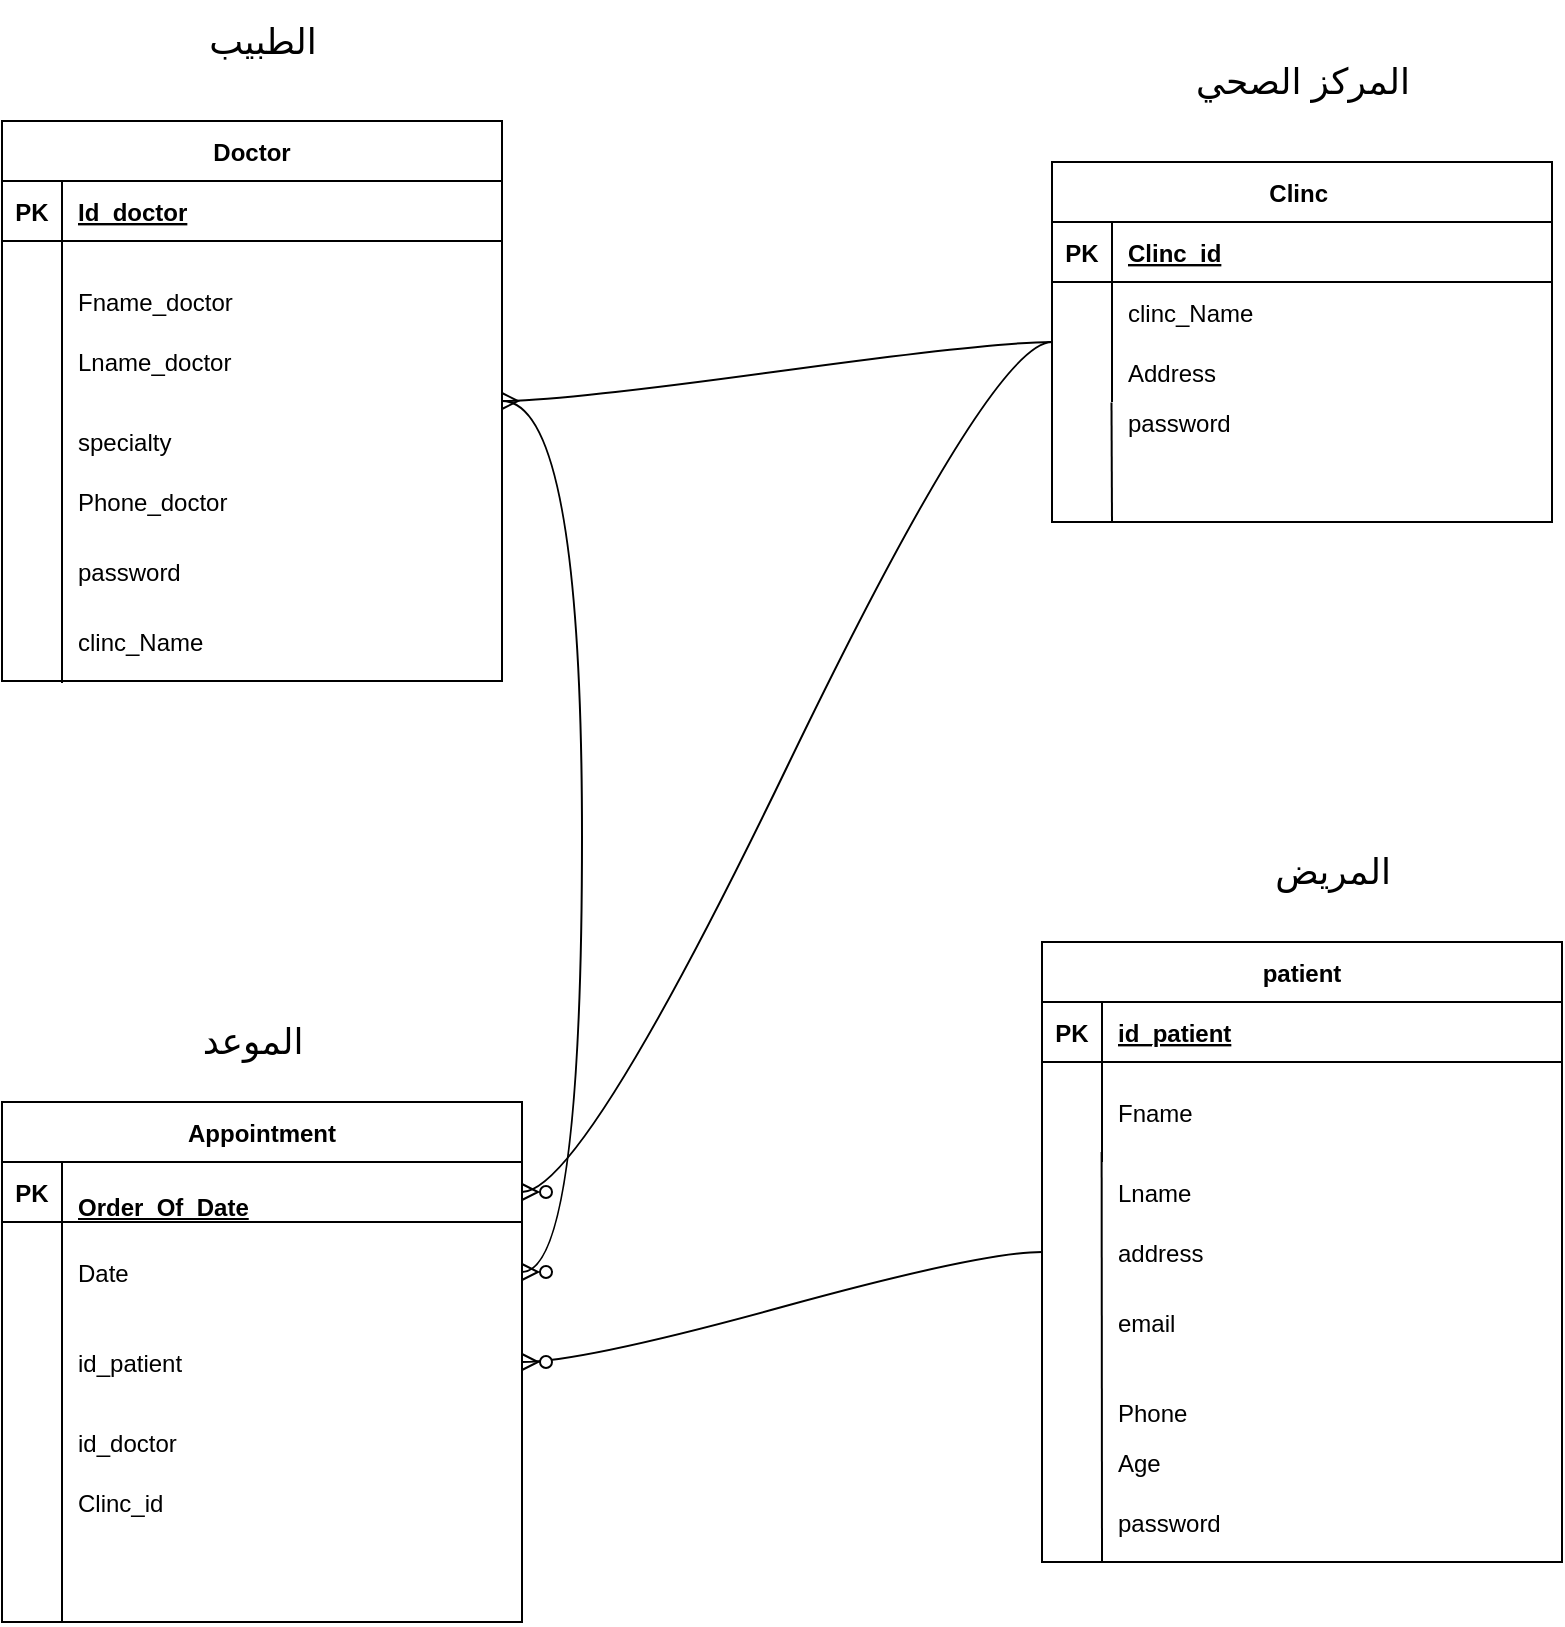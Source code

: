 <mxfile version="20.8.20" type="device"><diagram id="R2lEEEUBdFMjLlhIrx00" name="Page-1"><mxGraphModel dx="2694" dy="1047" grid="1" gridSize="10" guides="1" tooltips="1" connect="1" arrows="1" fold="1" page="1" pageScale="1" pageWidth="850" pageHeight="1100" math="0" shadow="0" extFonts="Permanent Marker^https://fonts.googleapis.com/css?family=Permanent+Marker"><root><mxCell id="0"/><mxCell id="1" parent="0"/><mxCell id="C-vyLk0tnHw3VtMMgP7b-2" value="Clinc " style="shape=table;startSize=30;container=1;collapsible=1;childLayout=tableLayout;fixedRows=1;rowLines=0;fontStyle=1;align=center;resizeLast=1;" parent="1" vertex="1"><mxGeometry x="535" y="130" width="250" height="180" as="geometry"/></mxCell><mxCell id="C-vyLk0tnHw3VtMMgP7b-3" value="" style="shape=partialRectangle;collapsible=0;dropTarget=0;pointerEvents=0;fillColor=none;points=[[0,0.5],[1,0.5]];portConstraint=eastwest;top=0;left=0;right=0;bottom=1;" parent="C-vyLk0tnHw3VtMMgP7b-2" vertex="1"><mxGeometry y="30" width="250" height="30" as="geometry"/></mxCell><mxCell id="C-vyLk0tnHw3VtMMgP7b-4" value="PK" style="shape=partialRectangle;overflow=hidden;connectable=0;fillColor=none;top=0;left=0;bottom=0;right=0;fontStyle=1;" parent="C-vyLk0tnHw3VtMMgP7b-3" vertex="1"><mxGeometry width="30" height="30" as="geometry"><mxRectangle width="30" height="30" as="alternateBounds"/></mxGeometry></mxCell><mxCell id="C-vyLk0tnHw3VtMMgP7b-5" value="Clinc_id" style="shape=partialRectangle;overflow=hidden;connectable=0;fillColor=none;top=0;left=0;bottom=0;right=0;align=left;spacingLeft=6;fontStyle=5;" parent="C-vyLk0tnHw3VtMMgP7b-3" vertex="1"><mxGeometry x="30" width="220" height="30" as="geometry"><mxRectangle width="220" height="30" as="alternateBounds"/></mxGeometry></mxCell><mxCell id="C-vyLk0tnHw3VtMMgP7b-6" value="" style="shape=partialRectangle;collapsible=0;dropTarget=0;pointerEvents=0;fillColor=none;points=[[0,0.5],[1,0.5]];portConstraint=eastwest;top=0;left=0;right=0;bottom=0;" parent="C-vyLk0tnHw3VtMMgP7b-2" vertex="1"><mxGeometry y="60" width="250" height="30" as="geometry"/></mxCell><mxCell id="C-vyLk0tnHw3VtMMgP7b-7" value="" style="shape=partialRectangle;overflow=hidden;connectable=0;fillColor=none;top=0;left=0;bottom=0;right=0;" parent="C-vyLk0tnHw3VtMMgP7b-6" vertex="1"><mxGeometry width="30" height="30" as="geometry"><mxRectangle width="30" height="30" as="alternateBounds"/></mxGeometry></mxCell><mxCell id="C-vyLk0tnHw3VtMMgP7b-8" value="clinc_Name" style="shape=partialRectangle;overflow=hidden;connectable=0;fillColor=none;top=0;left=0;bottom=0;right=0;align=left;spacingLeft=6;" parent="C-vyLk0tnHw3VtMMgP7b-6" vertex="1"><mxGeometry x="30" width="220" height="30" as="geometry"><mxRectangle width="220" height="30" as="alternateBounds"/></mxGeometry></mxCell><mxCell id="C-vyLk0tnHw3VtMMgP7b-9" value="" style="shape=partialRectangle;collapsible=0;dropTarget=0;pointerEvents=0;fillColor=none;points=[[0,0.5],[1,0.5]];portConstraint=eastwest;top=0;left=0;right=0;bottom=0;" parent="C-vyLk0tnHw3VtMMgP7b-2" vertex="1"><mxGeometry y="90" width="250" height="30" as="geometry"/></mxCell><mxCell id="C-vyLk0tnHw3VtMMgP7b-10" value="" style="shape=partialRectangle;overflow=hidden;connectable=0;fillColor=none;top=0;left=0;bottom=0;right=0;" parent="C-vyLk0tnHw3VtMMgP7b-9" vertex="1"><mxGeometry width="30" height="30" as="geometry"><mxRectangle width="30" height="30" as="alternateBounds"/></mxGeometry></mxCell><mxCell id="C-vyLk0tnHw3VtMMgP7b-11" value="Address" style="shape=partialRectangle;overflow=hidden;connectable=0;fillColor=none;top=0;left=0;bottom=0;right=0;align=left;spacingLeft=6;" parent="C-vyLk0tnHw3VtMMgP7b-9" vertex="1"><mxGeometry x="30" width="220" height="30" as="geometry"><mxRectangle width="220" height="30" as="alternateBounds"/></mxGeometry></mxCell><mxCell id="C-vyLk0tnHw3VtMMgP7b-23" value="Doctor" style="shape=table;startSize=30;container=1;collapsible=1;childLayout=tableLayout;fixedRows=1;rowLines=0;fontStyle=1;align=center;resizeLast=1;" parent="1" vertex="1"><mxGeometry x="10" y="109.5" width="250" height="280" as="geometry"/></mxCell><mxCell id="C-vyLk0tnHw3VtMMgP7b-24" value="" style="shape=partialRectangle;collapsible=0;dropTarget=0;pointerEvents=0;fillColor=none;points=[[0,0.5],[1,0.5]];portConstraint=eastwest;top=0;left=0;right=0;bottom=1;" parent="C-vyLk0tnHw3VtMMgP7b-23" vertex="1"><mxGeometry y="30" width="250" height="30" as="geometry"/></mxCell><mxCell id="C-vyLk0tnHw3VtMMgP7b-25" value="PK" style="shape=partialRectangle;overflow=hidden;connectable=0;fillColor=none;top=0;left=0;bottom=0;right=0;fontStyle=1;" parent="C-vyLk0tnHw3VtMMgP7b-24" vertex="1"><mxGeometry width="30" height="30" as="geometry"><mxRectangle width="30" height="30" as="alternateBounds"/></mxGeometry></mxCell><mxCell id="C-vyLk0tnHw3VtMMgP7b-26" value="Id_doctor" style="shape=partialRectangle;overflow=hidden;connectable=0;fillColor=none;top=0;left=0;bottom=0;right=0;align=left;spacingLeft=6;fontStyle=5;" parent="C-vyLk0tnHw3VtMMgP7b-24" vertex="1"><mxGeometry x="30" width="220" height="30" as="geometry"><mxRectangle width="220" height="30" as="alternateBounds"/></mxGeometry></mxCell><mxCell id="C-vyLk0tnHw3VtMMgP7b-27" value="" style="shape=partialRectangle;collapsible=0;dropTarget=0;pointerEvents=0;fillColor=none;points=[[0,0.5],[1,0.5]];portConstraint=eastwest;top=0;left=0;right=0;bottom=0;" parent="C-vyLk0tnHw3VtMMgP7b-23" vertex="1"><mxGeometry y="60" width="250" height="60" as="geometry"/></mxCell><mxCell id="C-vyLk0tnHw3VtMMgP7b-28" value="" style="shape=partialRectangle;overflow=hidden;connectable=0;fillColor=none;top=0;left=0;bottom=0;right=0;" parent="C-vyLk0tnHw3VtMMgP7b-27" vertex="1"><mxGeometry width="30" height="60" as="geometry"><mxRectangle width="30" height="60" as="alternateBounds"/></mxGeometry></mxCell><mxCell id="C-vyLk0tnHw3VtMMgP7b-29" value="Fname_doctor" style="shape=partialRectangle;overflow=hidden;connectable=0;fillColor=none;top=0;left=0;bottom=0;right=0;align=left;spacingLeft=6;" parent="C-vyLk0tnHw3VtMMgP7b-27" vertex="1"><mxGeometry x="30" width="220" height="60" as="geometry"><mxRectangle width="220" height="60" as="alternateBounds"/></mxGeometry></mxCell><mxCell id="Jnh6weW6wgBqEKTcLZdu-4" value="password" style="shape=partialRectangle;overflow=hidden;connectable=0;fillColor=none;top=0;left=0;bottom=0;right=0;align=left;spacingLeft=6;" parent="1" vertex="1"><mxGeometry x="565" y="245" width="210" height="30" as="geometry"><mxRectangle width="210" height="30" as="alternateBounds"/></mxGeometry></mxCell><mxCell id="Jnh6weW6wgBqEKTcLZdu-5" value="specialty" style="shape=partialRectangle;overflow=hidden;connectable=0;fillColor=none;top=0;left=0;bottom=0;right=0;align=left;spacingLeft=6;" parent="1" vertex="1"><mxGeometry x="40" y="249.5" width="220" height="40" as="geometry"><mxRectangle width="220" height="20" as="alternateBounds"/></mxGeometry></mxCell><mxCell id="Jnh6weW6wgBqEKTcLZdu-6" value="Phone_doctor" style="shape=partialRectangle;overflow=hidden;connectable=0;fillColor=none;top=0;left=0;bottom=0;right=0;align=left;spacingLeft=6;" parent="1" vertex="1"><mxGeometry x="40" y="279.5" width="220" height="40" as="geometry"><mxRectangle width="220" height="20" as="alternateBounds"/></mxGeometry></mxCell><mxCell id="Jnh6weW6wgBqEKTcLZdu-7" value="password" style="shape=partialRectangle;overflow=hidden;connectable=0;fillColor=none;top=0;left=0;bottom=0;right=0;align=left;spacingLeft=6;" parent="1" vertex="1"><mxGeometry x="40" y="314.5" width="220" height="40" as="geometry"><mxRectangle width="220" height="20" as="alternateBounds"/></mxGeometry></mxCell><mxCell id="Jnh6weW6wgBqEKTcLZdu-8" value="Appointment" style="shape=table;startSize=30;container=1;collapsible=1;childLayout=tableLayout;fixedRows=1;rowLines=0;fontStyle=1;align=center;resizeLast=1;" parent="1" vertex="1"><mxGeometry x="10" y="600" width="260" height="260" as="geometry"/></mxCell><mxCell id="Jnh6weW6wgBqEKTcLZdu-9" value="" style="shape=partialRectangle;collapsible=0;dropTarget=0;pointerEvents=0;fillColor=none;points=[[0,0.5],[1,0.5]];portConstraint=eastwest;top=0;left=0;right=0;bottom=1;" parent="Jnh6weW6wgBqEKTcLZdu-8" vertex="1"><mxGeometry y="30" width="260" height="30" as="geometry"/></mxCell><mxCell id="Jnh6weW6wgBqEKTcLZdu-10" value="PK" style="shape=partialRectangle;overflow=hidden;connectable=0;fillColor=none;top=0;left=0;bottom=0;right=0;fontStyle=1;" parent="Jnh6weW6wgBqEKTcLZdu-9" vertex="1"><mxGeometry width="30" height="30" as="geometry"><mxRectangle width="30" height="30" as="alternateBounds"/></mxGeometry></mxCell><mxCell id="Jnh6weW6wgBqEKTcLZdu-11" value="&#10;Order_Of_Date&#10;&#10;" style="shape=partialRectangle;overflow=hidden;connectable=0;fillColor=none;top=0;left=0;bottom=0;right=0;align=left;spacingLeft=6;fontStyle=5;" parent="Jnh6weW6wgBqEKTcLZdu-9" vertex="1"><mxGeometry x="30" width="230" height="30" as="geometry"><mxRectangle width="230" height="30" as="alternateBounds"/></mxGeometry></mxCell><mxCell id="Jnh6weW6wgBqEKTcLZdu-12" value="" style="shape=partialRectangle;collapsible=0;dropTarget=0;pointerEvents=0;fillColor=none;points=[[0,0.5],[1,0.5]];portConstraint=eastwest;top=0;left=0;right=0;bottom=0;" parent="Jnh6weW6wgBqEKTcLZdu-8" vertex="1"><mxGeometry y="60" width="260" height="50" as="geometry"/></mxCell><mxCell id="Jnh6weW6wgBqEKTcLZdu-13" value="" style="shape=partialRectangle;overflow=hidden;connectable=0;fillColor=none;top=0;left=0;bottom=0;right=0;" parent="Jnh6weW6wgBqEKTcLZdu-12" vertex="1"><mxGeometry width="30" height="50" as="geometry"><mxRectangle width="30" height="50" as="alternateBounds"/></mxGeometry></mxCell><mxCell id="Jnh6weW6wgBqEKTcLZdu-14" value="Date" style="shape=partialRectangle;overflow=hidden;connectable=0;fillColor=none;top=0;left=0;bottom=0;right=0;align=left;spacingLeft=6;" parent="Jnh6weW6wgBqEKTcLZdu-12" vertex="1"><mxGeometry x="30" width="230" height="50" as="geometry"><mxRectangle width="230" height="50" as="alternateBounds"/></mxGeometry></mxCell><mxCell id="Jnh6weW6wgBqEKTcLZdu-16" value="id_patient" style="shape=partialRectangle;overflow=hidden;connectable=0;fillColor=none;top=0;left=0;bottom=0;right=0;align=left;spacingLeft=6;" parent="1" vertex="1"><mxGeometry x="40" y="710" width="220" height="40" as="geometry"><mxRectangle width="220" height="20" as="alternateBounds"/></mxGeometry></mxCell><mxCell id="Jnh6weW6wgBqEKTcLZdu-18" value="id_doctor" style="shape=partialRectangle;overflow=hidden;connectable=0;fillColor=none;top=0;left=0;bottom=0;right=0;align=left;spacingLeft=6;" parent="1" vertex="1"><mxGeometry x="40" y="750" width="220" height="40" as="geometry"><mxRectangle width="220" height="20" as="alternateBounds"/></mxGeometry></mxCell><mxCell id="Jnh6weW6wgBqEKTcLZdu-19" value="patient" style="shape=table;startSize=30;container=1;collapsible=1;childLayout=tableLayout;fixedRows=1;rowLines=0;fontStyle=1;align=center;resizeLast=1;" parent="1" vertex="1"><mxGeometry x="530" y="520" width="260" height="310" as="geometry"/></mxCell><mxCell id="Jnh6weW6wgBqEKTcLZdu-20" value="" style="shape=partialRectangle;collapsible=0;dropTarget=0;pointerEvents=0;fillColor=none;points=[[0,0.5],[1,0.5]];portConstraint=eastwest;top=0;left=0;right=0;bottom=1;" parent="Jnh6weW6wgBqEKTcLZdu-19" vertex="1"><mxGeometry y="30" width="260" height="30" as="geometry"/></mxCell><mxCell id="Jnh6weW6wgBqEKTcLZdu-21" value="PK" style="shape=partialRectangle;overflow=hidden;connectable=0;fillColor=none;top=0;left=0;bottom=0;right=0;fontStyle=1;" parent="Jnh6weW6wgBqEKTcLZdu-20" vertex="1"><mxGeometry width="30" height="30" as="geometry"><mxRectangle width="30" height="30" as="alternateBounds"/></mxGeometry></mxCell><mxCell id="Jnh6weW6wgBqEKTcLZdu-22" value="id_patient" style="shape=partialRectangle;overflow=hidden;connectable=0;fillColor=none;top=0;left=0;bottom=0;right=0;align=left;spacingLeft=6;fontStyle=5;" parent="Jnh6weW6wgBqEKTcLZdu-20" vertex="1"><mxGeometry x="30" width="230" height="30" as="geometry"><mxRectangle width="230" height="30" as="alternateBounds"/></mxGeometry></mxCell><mxCell id="Jnh6weW6wgBqEKTcLZdu-23" value="" style="shape=partialRectangle;collapsible=0;dropTarget=0;pointerEvents=0;fillColor=none;points=[[0,0.5],[1,0.5]];portConstraint=eastwest;top=0;left=0;right=0;bottom=0;" parent="Jnh6weW6wgBqEKTcLZdu-19" vertex="1"><mxGeometry y="60" width="260" height="50" as="geometry"/></mxCell><mxCell id="Jnh6weW6wgBqEKTcLZdu-24" value="" style="shape=partialRectangle;overflow=hidden;connectable=0;fillColor=none;top=0;left=0;bottom=0;right=0;" parent="Jnh6weW6wgBqEKTcLZdu-23" vertex="1"><mxGeometry width="30" height="50" as="geometry"><mxRectangle width="30" height="50" as="alternateBounds"/></mxGeometry></mxCell><mxCell id="Jnh6weW6wgBqEKTcLZdu-25" value="Fname" style="shape=partialRectangle;overflow=hidden;connectable=0;fillColor=none;top=0;left=0;bottom=0;right=0;align=left;spacingLeft=6;" parent="Jnh6weW6wgBqEKTcLZdu-23" vertex="1"><mxGeometry x="30" width="230" height="50" as="geometry"><mxRectangle width="230" height="50" as="alternateBounds"/></mxGeometry></mxCell><mxCell id="Jnh6weW6wgBqEKTcLZdu-26" value="Lname" style="shape=partialRectangle;overflow=hidden;connectable=0;fillColor=none;top=0;left=0;bottom=0;right=0;align=left;spacingLeft=6;" parent="1" vertex="1"><mxGeometry x="560" y="625" width="220" height="40" as="geometry"><mxRectangle width="220" height="20" as="alternateBounds"/></mxGeometry></mxCell><mxCell id="Jnh6weW6wgBqEKTcLZdu-27" value="address" style="shape=partialRectangle;overflow=hidden;connectable=0;fillColor=none;top=0;left=0;bottom=0;right=0;align=left;spacingLeft=6;" parent="1" vertex="1"><mxGeometry x="560" y="655" width="220" height="40" as="geometry"><mxRectangle width="220" height="20" as="alternateBounds"/></mxGeometry></mxCell><mxCell id="Jnh6weW6wgBqEKTcLZdu-28" value="email" style="shape=partialRectangle;overflow=hidden;connectable=0;fillColor=none;top=0;left=0;bottom=0;right=0;align=left;spacingLeft=6;" parent="1" vertex="1"><mxGeometry x="560" y="690" width="220" height="40" as="geometry"><mxRectangle width="220" height="20" as="alternateBounds"/></mxGeometry></mxCell><mxCell id="Jnh6weW6wgBqEKTcLZdu-29" value="Phone" style="shape=partialRectangle;overflow=hidden;connectable=0;fillColor=none;top=0;left=0;bottom=0;right=0;align=left;spacingLeft=6;" parent="1" vertex="1"><mxGeometry x="560" y="735" width="220" height="40" as="geometry"><mxRectangle width="220" height="20" as="alternateBounds"/></mxGeometry></mxCell><mxCell id="Jnh6weW6wgBqEKTcLZdu-30" value="Age" style="shape=partialRectangle;overflow=hidden;connectable=0;fillColor=none;top=0;left=0;bottom=0;right=0;align=left;spacingLeft=6;" parent="1" vertex="1"><mxGeometry x="560" y="760" width="220" height="40" as="geometry"><mxRectangle width="220" height="20" as="alternateBounds"/></mxGeometry></mxCell><mxCell id="Jnh6weW6wgBqEKTcLZdu-31" value="password" style="shape=partialRectangle;overflow=hidden;connectable=0;fillColor=none;top=0;left=0;bottom=0;right=0;align=left;spacingLeft=6;" parent="1" vertex="1"><mxGeometry x="560" y="790" width="220" height="40" as="geometry"><mxRectangle width="220" height="20" as="alternateBounds"/></mxGeometry></mxCell><mxCell id="Jnh6weW6wgBqEKTcLZdu-32" value="Lname_doctor" style="shape=partialRectangle;overflow=hidden;connectable=0;fillColor=none;top=0;left=0;bottom=0;right=0;align=left;spacingLeft=6;" parent="1" vertex="1"><mxGeometry x="40" y="204.5" width="230" height="50" as="geometry"><mxRectangle width="230" height="50" as="alternateBounds"/></mxGeometry></mxCell><mxCell id="Jnh6weW6wgBqEKTcLZdu-33" value="&lt;font style=&quot;font-size: 18px;&quot;&gt;المريض&lt;/font&gt;" style="text;html=1;align=center;verticalAlign=middle;resizable=0;points=[];autosize=1;strokeColor=none;fillColor=none;" parent="1" vertex="1"><mxGeometry x="640" y="465" width="70" height="40" as="geometry"/></mxCell><mxCell id="Jnh6weW6wgBqEKTcLZdu-36" value="&lt;font style=&quot;font-size: 18px;&quot;&gt;المركز الصحي&lt;/font&gt;" style="text;html=1;align=center;verticalAlign=middle;resizable=0;points=[];autosize=1;strokeColor=none;fillColor=none;" parent="1" vertex="1"><mxGeometry x="605" y="70" width="110" height="40" as="geometry"/></mxCell><mxCell id="Jnh6weW6wgBqEKTcLZdu-37" value="&lt;font style=&quot;font-size: 18px;&quot;&gt;الطبيب&lt;br&gt;&lt;/font&gt;" style="text;html=1;align=center;verticalAlign=middle;resizable=0;points=[];autosize=1;strokeColor=none;fillColor=none;" parent="1" vertex="1"><mxGeometry x="110" y="49.5" width="60" height="40" as="geometry"/></mxCell><mxCell id="Jnh6weW6wgBqEKTcLZdu-38" value="&lt;font style=&quot;font-size: 18px;&quot;&gt;الموعد&lt;br&gt;&lt;/font&gt;" style="text;html=1;align=center;verticalAlign=middle;resizable=0;points=[];autosize=1;strokeColor=none;fillColor=none;" parent="1" vertex="1"><mxGeometry x="105" y="550" width="60" height="40" as="geometry"/></mxCell><mxCell id="Jnh6weW6wgBqEKTcLZdu-39" value="" style="endArrow=none;html=1;rounded=0;fontSize=18;" parent="1" edge="1"><mxGeometry width="50" height="50" relative="1" as="geometry"><mxPoint x="40" y="390.5" as="sourcePoint"/><mxPoint x="40" y="229.5" as="targetPoint"/></mxGeometry></mxCell><mxCell id="Jnh6weW6wgBqEKTcLZdu-40" value="" style="endArrow=none;html=1;rounded=0;fontSize=18;entryX=0.119;entryY=1.008;entryDx=0;entryDy=0;entryPerimeter=0;" parent="1" target="C-vyLk0tnHw3VtMMgP7b-9" edge="1"><mxGeometry width="50" height="50" relative="1" as="geometry"><mxPoint x="565" y="310" as="sourcePoint"/><mxPoint x="430" y="440" as="targetPoint"/></mxGeometry></mxCell><mxCell id="Jnh6weW6wgBqEKTcLZdu-41" value="" style="endArrow=none;html=1;rounded=0;fontSize=18;" parent="1" edge="1"><mxGeometry width="50" height="50" relative="1" as="geometry"><mxPoint x="40" y="860" as="sourcePoint"/><mxPoint x="40" y="710" as="targetPoint"/></mxGeometry></mxCell><mxCell id="Jnh6weW6wgBqEKTcLZdu-42" value="" style="endArrow=none;html=1;rounded=0;fontSize=18;" parent="1" edge="1"><mxGeometry width="50" height="50" relative="1" as="geometry"><mxPoint x="560" y="830" as="sourcePoint"/><mxPoint x="559.82" y="625" as="targetPoint"/></mxGeometry></mxCell><mxCell id="Jnh6weW6wgBqEKTcLZdu-43" value="clinc_Name" style="shape=partialRectangle;overflow=hidden;connectable=0;fillColor=none;top=0;left=0;bottom=0;right=0;align=left;spacingLeft=6;" parent="1" vertex="1"><mxGeometry x="40" y="349.5" width="220" height="40" as="geometry"><mxRectangle width="220" height="20" as="alternateBounds"/></mxGeometry></mxCell><mxCell id="Jnh6weW6wgBqEKTcLZdu-45" value="" style="edgeStyle=entityRelationEdgeStyle;fontSize=12;html=1;endArrow=ERmany;curved=1;" parent="1" source="C-vyLk0tnHw3VtMMgP7b-2" target="C-vyLk0tnHw3VtMMgP7b-23" edge="1"><mxGeometry width="100" height="100" relative="1" as="geometry"><mxPoint x="630" y="560" as="sourcePoint"/><mxPoint x="410" y="350" as="targetPoint"/></mxGeometry></mxCell><mxCell id="Jnh6weW6wgBqEKTcLZdu-49" value="" style="edgeStyle=entityRelationEdgeStyle;fontSize=12;html=1;endArrow=ERzeroToMany;endFill=1;rounded=1;labelBackgroundColor=default;strokeColor=default;fontFamily=Helvetica;fontColor=default;shape=connector;curved=1;" parent="1" target="Jnh6weW6wgBqEKTcLZdu-12" edge="1" source="C-vyLk0tnHw3VtMMgP7b-23"><mxGeometry width="100" height="100" relative="1" as="geometry"><mxPoint x="240" y="220" as="sourcePoint"/><mxPoint x="-160" y="690" as="targetPoint"/></mxGeometry></mxCell><mxCell id="Jnh6weW6wgBqEKTcLZdu-50" value="" style="edgeStyle=entityRelationEdgeStyle;fontSize=12;html=1;endArrow=ERzeroToMany;endFill=1;rounded=1;labelBackgroundColor=default;strokeColor=default;fontFamily=Helvetica;fontColor=default;shape=connector;curved=1;" parent="1" source="Jnh6weW6wgBqEKTcLZdu-19" target="Jnh6weW6wgBqEKTcLZdu-8" edge="1"><mxGeometry width="100" height="100" relative="1" as="geometry"><mxPoint x="630" y="560" as="sourcePoint"/><mxPoint x="730" y="460" as="targetPoint"/></mxGeometry></mxCell><mxCell id="Jnh6weW6wgBqEKTcLZdu-51" value="Clinc_id" style="shape=partialRectangle;overflow=hidden;connectable=0;fillColor=none;top=0;left=0;bottom=0;right=0;align=left;spacingLeft=6;" parent="1" vertex="1"><mxGeometry x="40" y="780" width="220" height="40" as="geometry"><mxRectangle width="220" height="20" as="alternateBounds"/></mxGeometry></mxCell><mxCell id="Jnh6weW6wgBqEKTcLZdu-52" value="" style="edgeStyle=entityRelationEdgeStyle;fontSize=12;html=1;endArrow=ERzeroToMany;endFill=1;rounded=1;labelBackgroundColor=default;strokeColor=default;fontFamily=Helvetica;fontColor=default;shape=connector;curved=1;entryX=1;entryY=0.5;entryDx=0;entryDy=0;" parent="1" source="C-vyLk0tnHw3VtMMgP7b-2" target="Jnh6weW6wgBqEKTcLZdu-9" edge="1"><mxGeometry width="100" height="100" relative="1" as="geometry"><mxPoint x="120" y="330" as="sourcePoint"/><mxPoint x="90.0" y="695" as="targetPoint"/></mxGeometry></mxCell></root></mxGraphModel></diagram></mxfile>